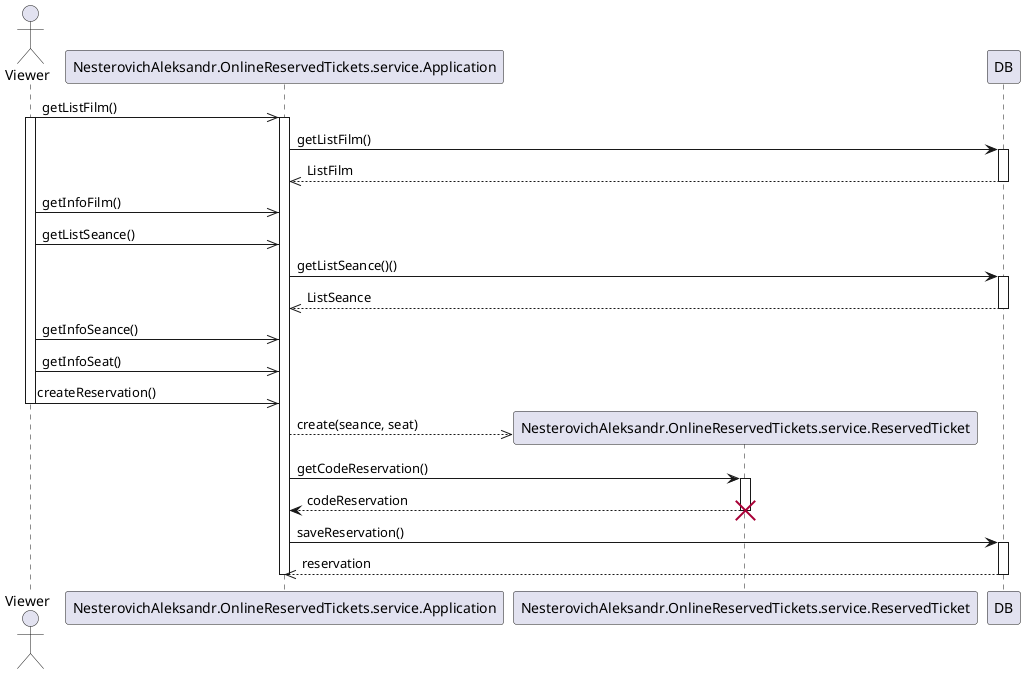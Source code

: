@startuml

actor Viewer

Viewer ->> NesterovichAleksandr.OnlineReservedTickets.service.Application : getListFilm()
activate Viewer
activate NesterovichAleksandr.OnlineReservedTickets.service.Application
NesterovichAleksandr.OnlineReservedTickets.service.Application -> DB : getListFilm()
activate DB
NesterovichAleksandr.OnlineReservedTickets.service.Application <<-- DB : ListFilm
deactivate DB
Viewer ->> NesterovichAleksandr.OnlineReservedTickets.service.Application : getInfoFilm()
Viewer ->> NesterovichAleksandr.OnlineReservedTickets.service.Application : getListSeance()
NesterovichAleksandr.OnlineReservedTickets.service.Application -> DB : getListSeance()()
activate DB
NesterovichAleksandr.OnlineReservedTickets.service.Application <<-- DB : ListSeance
deactivate DB
Viewer ->> NesterovichAleksandr.OnlineReservedTickets.service.Application : getInfoSeance()
Viewer ->> NesterovichAleksandr.OnlineReservedTickets.service.Application : getInfoSeat()
Viewer ->> NesterovichAleksandr.OnlineReservedTickets.service.Application : createReservation()
deactivate Viewer


create NesterovichAleksandr.OnlineReservedTickets.service.ReservedTicket
NesterovichAleksandr.OnlineReservedTickets.service.Application -->> NesterovichAleksandr.OnlineReservedTickets.service.ReservedTicket : create(seance, seat)
NesterovichAleksandr.OnlineReservedTickets.service.Application -> NesterovichAleksandr.OnlineReservedTickets.service.ReservedTicket : getCodeReservation()
activate NesterovichAleksandr.OnlineReservedTickets.service.ReservedTicket
NesterovichAleksandr.OnlineReservedTickets.service.Application <-- NesterovichAleksandr.OnlineReservedTickets.service.ReservedTicket : codeReservation
deactivate NesterovichAleksandr.OnlineReservedTickets.service.ReservedTicket
destroy NesterovichAleksandr.OnlineReservedTickets.service.ReservedTicket



database DB

NesterovichAleksandr.OnlineReservedTickets.service.Application -> DB : saveReservation()
activate DB
NesterovichAleksandr.OnlineReservedTickets.service.Application <<-- DB : reservation
deactivate DB

deactivate NesterovichAleksandr.OnlineReservedTickets.service.Application

@enduml